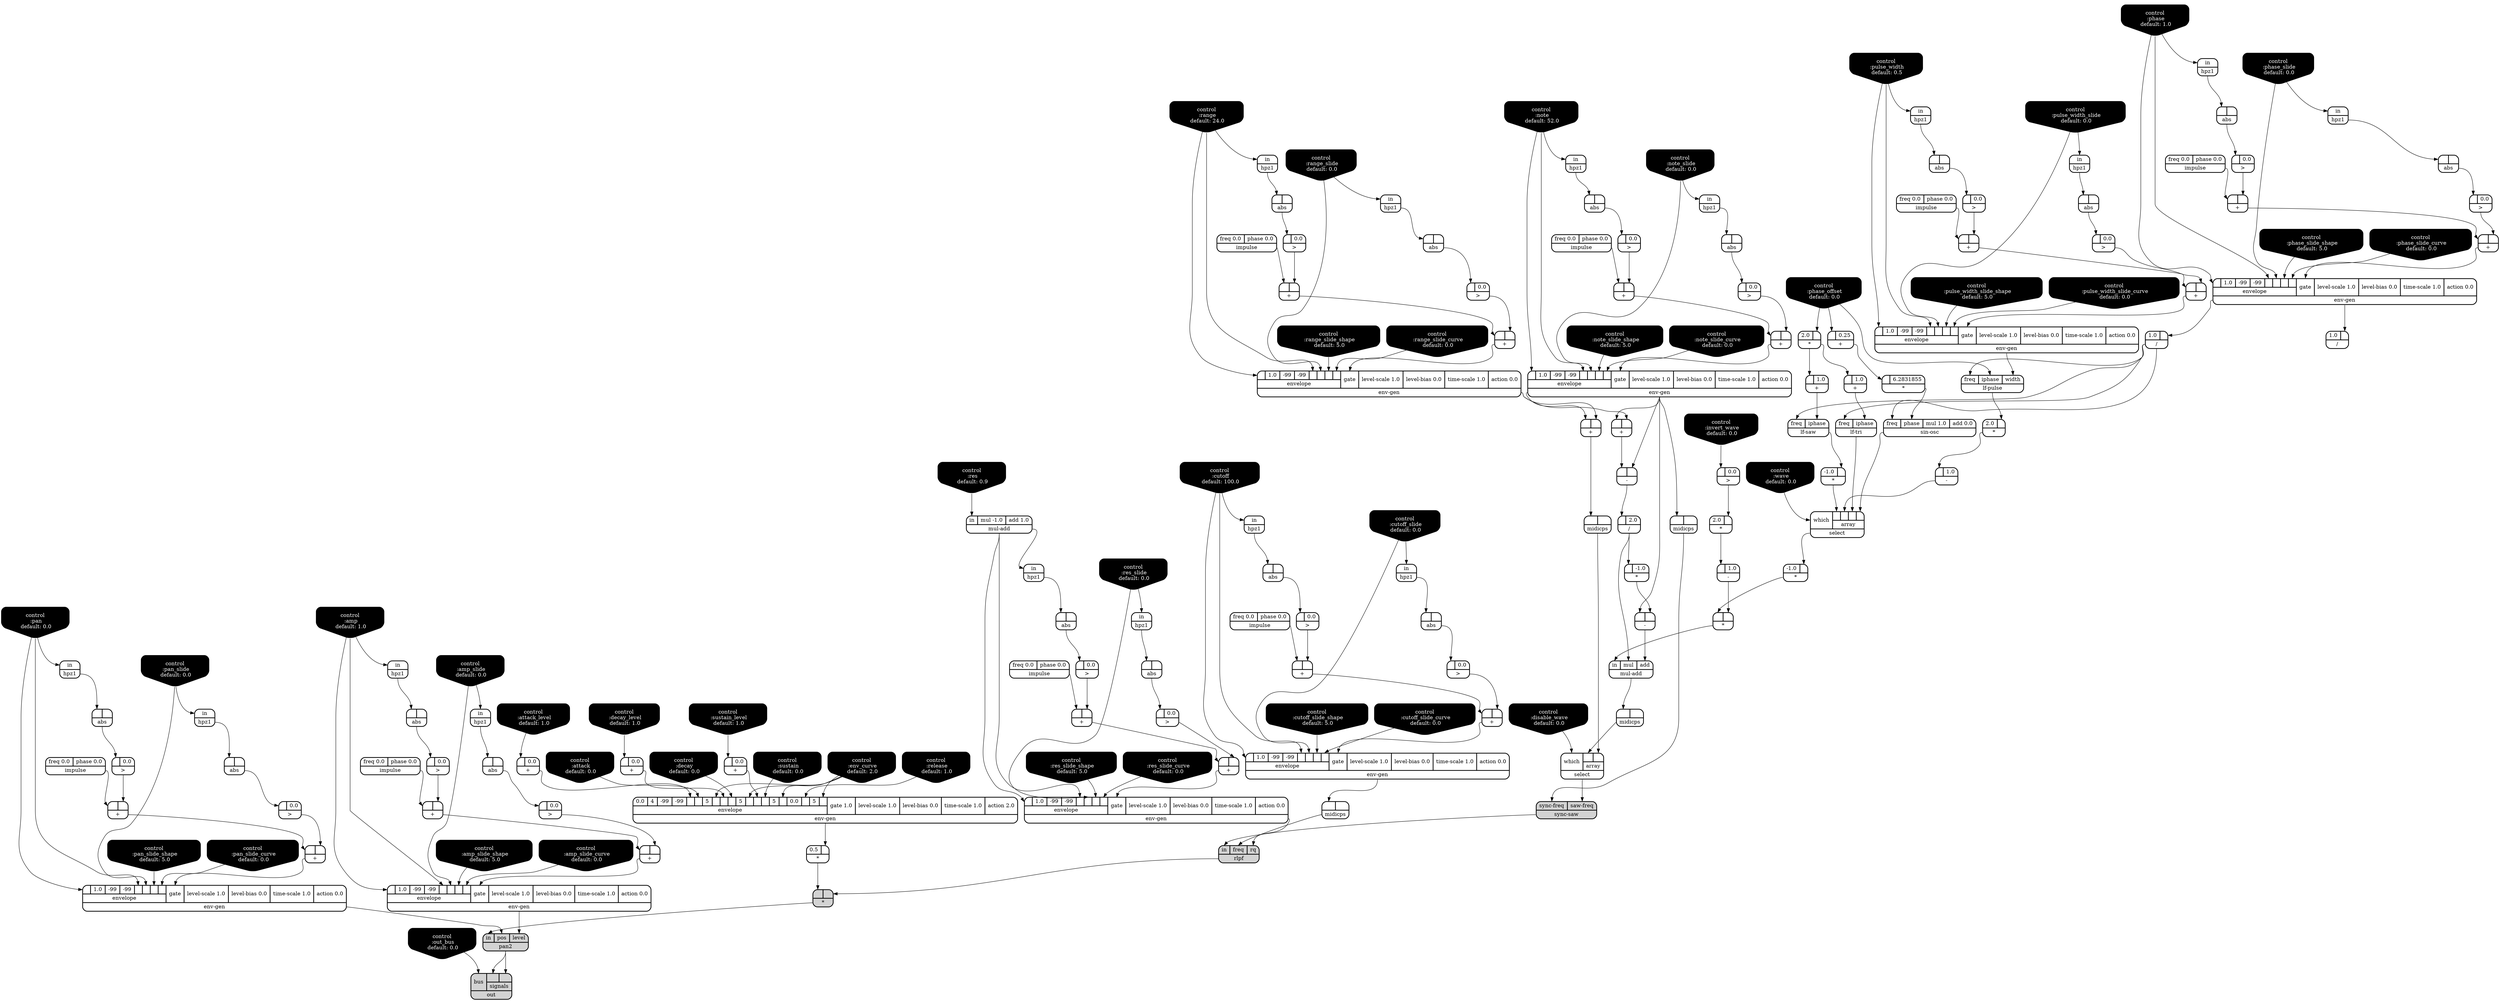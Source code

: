 digraph synthdef {
76 [label = "{{ <a> |<b> 6.2831855} |<__UG_NAME__>* }" style="bold, rounded" shape=record rankdir=LR];
79 [label = "{{ <a> 2.0|<b> } |<__UG_NAME__>* }" style="bold, rounded" shape=record rankdir=LR];
82 [label = "{{ <a> -1.0|<b> } |<__UG_NAME__>* }" style="bold, rounded" shape=record rankdir=LR];
83 [label = "{{ <a> 2.0|<b> } |<__UG_NAME__>* }" style="bold, rounded" shape=record rankdir=LR];
91 [label = "{{ <a> -1.0|<b> } |<__UG_NAME__>* }" style="bold, rounded" shape=record rankdir=LR];
92 [label = "{{ <a> 2.0|<b> } |<__UG_NAME__>* }" style="bold, rounded" shape=record rankdir=LR];
94 [label = "{{ <a> |<b> } |<__UG_NAME__>* }" style="bold, rounded" shape=record rankdir=LR];
124 [label = "{{ <a> 0.5|<b> } |<__UG_NAME__>* }" style="bold, rounded" shape=record rankdir=LR];
129 [label = "{{ <a> |<b> -1.0} |<__UG_NAME__>* }" style="bold, rounded" shape=record rankdir=LR];
153 [label = "{{ <a> |<b> } |<__UG_NAME__>* }" style="filled, bold, rounded"  shape=record rankdir=LR];
52 [label = "{{ <a> |<b> } |<__UG_NAME__>+ }" style="bold, rounded" shape=record rankdir=LR];
56 [label = "{{ <a> |<b> } |<__UG_NAME__>+ }" style="bold, rounded" shape=record rankdir=LR];
63 [label = "{{ <a> |<b> } |<__UG_NAME__>+ }" style="bold, rounded" shape=record rankdir=LR];
67 [label = "{{ <a> |<b> } |<__UG_NAME__>+ }" style="bold, rounded" shape=record rankdir=LR];
74 [label = "{{ <a> |<b> } |<__UG_NAME__>+ }" style="bold, rounded" shape=record rankdir=LR];
75 [label = "{{ <a> |<b> 0.25} |<__UG_NAME__>+ }" style="bold, rounded" shape=record rankdir=LR];
80 [label = "{{ <a> |<b> 1.0} |<__UG_NAME__>+ }" style="bold, rounded" shape=record rankdir=LR];
85 [label = "{{ <a> |<b> 1.0} |<__UG_NAME__>+ }" style="bold, rounded" shape=record rankdir=LR];
99 [label = "{{ <a> |<b> } |<__UG_NAME__>+ }" style="bold, rounded" shape=record rankdir=LR];
103 [label = "{{ <a> |<b> } |<__UG_NAME__>+ }" style="bold, rounded" shape=record rankdir=LR];
109 [label = "{{ <a> |<b> } |<__UG_NAME__>+ }" style="bold, rounded" shape=record rankdir=LR];
113 [label = "{{ <a> |<b> } |<__UG_NAME__>+ }" style="bold, rounded" shape=record rankdir=LR];
115 [label = "{{ <a> |<b> } |<__UG_NAME__>+ }" style="bold, rounded" shape=record rankdir=LR];
120 [label = "{{ <a> |<b> 0.0} |<__UG_NAME__>+ }" style="bold, rounded" shape=record rankdir=LR];
121 [label = "{{ <a> |<b> 0.0} |<__UG_NAME__>+ }" style="bold, rounded" shape=record rankdir=LR];
122 [label = "{{ <a> |<b> 0.0} |<__UG_NAME__>+ }" style="bold, rounded" shape=record rankdir=LR];
126 [label = "{{ <a> |<b> } |<__UG_NAME__>+ }" style="bold, rounded" shape=record rankdir=LR];
137 [label = "{{ <a> |<b> } |<__UG_NAME__>+ }" style="bold, rounded" shape=record rankdir=LR];
141 [label = "{{ <a> |<b> } |<__UG_NAME__>+ }" style="bold, rounded" shape=record rankdir=LR];
149 [label = "{{ <a> |<b> } |<__UG_NAME__>+ }" style="bold, rounded" shape=record rankdir=LR];
150 [label = "{{ <a> |<b> } |<__UG_NAME__>+ }" style="bold, rounded" shape=record rankdir=LR];
155 [label = "{{ <a> |<b> } |<__UG_NAME__>+ }" style="bold, rounded" shape=record rankdir=LR];
159 [label = "{{ <a> |<b> } |<__UG_NAME__>+ }" style="bold, rounded" shape=record rankdir=LR];
163 [label = "{{ <a> |<b> } |<__UG_NAME__>+ }" style="bold, rounded" shape=record rankdir=LR];
84 [label = "{{ <a> |<b> 1.0} |<__UG_NAME__>- }" style="bold, rounded" shape=record rankdir=LR];
93 [label = "{{ <a> |<b> 1.0} |<__UG_NAME__>- }" style="bold, rounded" shape=record rankdir=LR];
127 [label = "{{ <a> |<b> } |<__UG_NAME__>- }" style="bold, rounded" shape=record rankdir=LR];
130 [label = "{{ <a> |<b> } |<__UG_NAME__>- }" style="bold, rounded" shape=record rankdir=LR];
58 [label = "{{ <a> 1.0|<b> } |<__UG_NAME__>/ }" style="bold, rounded" shape=record rankdir=LR];
128 [label = "{{ <a> |<b> 2.0} |<__UG_NAME__>/ }" style="bold, rounded" shape=record rankdir=LR];
167 [label = "{{ <a> 1.0|<b> } |<__UG_NAME__>/ }" style="bold, rounded" shape=record rankdir=LR];
47 [label = "{{ <a> |<b> 0.0} |<__UG_NAME__>\> }" style="bold, rounded" shape=record rankdir=LR];
51 [label = "{{ <a> |<b> 0.0} |<__UG_NAME__>\> }" style="bold, rounded" shape=record rankdir=LR];
55 [label = "{{ <a> |<b> 0.0} |<__UG_NAME__>\> }" style="bold, rounded" shape=record rankdir=LR];
62 [label = "{{ <a> |<b> 0.0} |<__UG_NAME__>\> }" style="bold, rounded" shape=record rankdir=LR];
66 [label = "{{ <a> |<b> 0.0} |<__UG_NAME__>\> }" style="bold, rounded" shape=record rankdir=LR];
73 [label = "{{ <a> |<b> 0.0} |<__UG_NAME__>\> }" style="bold, rounded" shape=record rankdir=LR];
78 [label = "{{ <a> |<b> 0.0} |<__UG_NAME__>\> }" style="bold, rounded" shape=record rankdir=LR];
90 [label = "{{ <a> |<b> 0.0} |<__UG_NAME__>\> }" style="bold, rounded" shape=record rankdir=LR];
98 [label = "{{ <a> |<b> 0.0} |<__UG_NAME__>\> }" style="bold, rounded" shape=record rankdir=LR];
102 [label = "{{ <a> |<b> 0.0} |<__UG_NAME__>\> }" style="bold, rounded" shape=record rankdir=LR];
108 [label = "{{ <a> |<b> 0.0} |<__UG_NAME__>\> }" style="bold, rounded" shape=record rankdir=LR];
112 [label = "{{ <a> |<b> 0.0} |<__UG_NAME__>\> }" style="bold, rounded" shape=record rankdir=LR];
136 [label = "{{ <a> |<b> 0.0} |<__UG_NAME__>\> }" style="bold, rounded" shape=record rankdir=LR];
140 [label = "{{ <a> |<b> 0.0} |<__UG_NAME__>\> }" style="bold, rounded" shape=record rankdir=LR];
148 [label = "{{ <a> |<b> 0.0} |<__UG_NAME__>\> }" style="bold, rounded" shape=record rankdir=LR];
158 [label = "{{ <a> |<b> 0.0} |<__UG_NAME__>\> }" style="bold, rounded" shape=record rankdir=LR];
162 [label = "{{ <a> |<b> 0.0} |<__UG_NAME__>\> }" style="bold, rounded" shape=record rankdir=LR];
46 [label = "{{ <a> |<b> } |<__UG_NAME__>abs }" style="bold, rounded" shape=record rankdir=LR];
50 [label = "{{ <a> |<b> } |<__UG_NAME__>abs }" style="bold, rounded" shape=record rankdir=LR];
54 [label = "{{ <a> |<b> } |<__UG_NAME__>abs }" style="bold, rounded" shape=record rankdir=LR];
61 [label = "{{ <a> |<b> } |<__UG_NAME__>abs }" style="bold, rounded" shape=record rankdir=LR];
65 [label = "{{ <a> |<b> } |<__UG_NAME__>abs }" style="bold, rounded" shape=record rankdir=LR];
72 [label = "{{ <a> |<b> } |<__UG_NAME__>abs }" style="bold, rounded" shape=record rankdir=LR];
89 [label = "{{ <a> |<b> } |<__UG_NAME__>abs }" style="bold, rounded" shape=record rankdir=LR];
97 [label = "{{ <a> |<b> } |<__UG_NAME__>abs }" style="bold, rounded" shape=record rankdir=LR];
101 [label = "{{ <a> |<b> } |<__UG_NAME__>abs }" style="bold, rounded" shape=record rankdir=LR];
107 [label = "{{ <a> |<b> } |<__UG_NAME__>abs }" style="bold, rounded" shape=record rankdir=LR];
111 [label = "{{ <a> |<b> } |<__UG_NAME__>abs }" style="bold, rounded" shape=record rankdir=LR];
118 [label = "{{ <a> |<b> } |<__UG_NAME__>abs }" style="bold, rounded" shape=record rankdir=LR];
139 [label = "{{ <a> |<b> } |<__UG_NAME__>abs }" style="bold, rounded" shape=record rankdir=LR];
147 [label = "{{ <a> |<b> } |<__UG_NAME__>abs }" style="bold, rounded" shape=record rankdir=LR];
157 [label = "{{ <a> |<b> } |<__UG_NAME__>abs }" style="bold, rounded" shape=record rankdir=LR];
161 [label = "{{ <a> |<b> } |<__UG_NAME__>abs }" style="bold, rounded" shape=record rankdir=LR];
0 [label = "control
 :note
 default: 52.0" shape=invhouse style="rounded, filled, bold" fillcolor=black fontcolor=white ]; 
1 [label = "control
 :note_slide
 default: 0.0" shape=invhouse style="rounded, filled, bold" fillcolor=black fontcolor=white ]; 
2 [label = "control
 :note_slide_shape
 default: 5.0" shape=invhouse style="rounded, filled, bold" fillcolor=black fontcolor=white ]; 
3 [label = "control
 :note_slide_curve
 default: 0.0" shape=invhouse style="rounded, filled, bold" fillcolor=black fontcolor=white ]; 
4 [label = "control
 :amp
 default: 1.0" shape=invhouse style="rounded, filled, bold" fillcolor=black fontcolor=white ]; 
5 [label = "control
 :amp_slide
 default: 0.0" shape=invhouse style="rounded, filled, bold" fillcolor=black fontcolor=white ]; 
6 [label = "control
 :amp_slide_shape
 default: 5.0" shape=invhouse style="rounded, filled, bold" fillcolor=black fontcolor=white ]; 
7 [label = "control
 :amp_slide_curve
 default: 0.0" shape=invhouse style="rounded, filled, bold" fillcolor=black fontcolor=white ]; 
8 [label = "control
 :pan
 default: 0.0" shape=invhouse style="rounded, filled, bold" fillcolor=black fontcolor=white ]; 
9 [label = "control
 :pan_slide
 default: 0.0" shape=invhouse style="rounded, filled, bold" fillcolor=black fontcolor=white ]; 
10 [label = "control
 :pan_slide_shape
 default: 5.0" shape=invhouse style="rounded, filled, bold" fillcolor=black fontcolor=white ]; 
11 [label = "control
 :pan_slide_curve
 default: 0.0" shape=invhouse style="rounded, filled, bold" fillcolor=black fontcolor=white ]; 
12 [label = "control
 :attack
 default: 0.0" shape=invhouse style="rounded, filled, bold" fillcolor=black fontcolor=white ]; 
13 [label = "control
 :decay
 default: 0.0" shape=invhouse style="rounded, filled, bold" fillcolor=black fontcolor=white ]; 
14 [label = "control
 :sustain
 default: 0.0" shape=invhouse style="rounded, filled, bold" fillcolor=black fontcolor=white ]; 
15 [label = "control
 :release
 default: 1.0" shape=invhouse style="rounded, filled, bold" fillcolor=black fontcolor=white ]; 
16 [label = "control
 :attack_level
 default: 1.0" shape=invhouse style="rounded, filled, bold" fillcolor=black fontcolor=white ]; 
17 [label = "control
 :decay_level
 default: 1.0" shape=invhouse style="rounded, filled, bold" fillcolor=black fontcolor=white ]; 
18 [label = "control
 :sustain_level
 default: 1.0" shape=invhouse style="rounded, filled, bold" fillcolor=black fontcolor=white ]; 
19 [label = "control
 :env_curve
 default: 2.0" shape=invhouse style="rounded, filled, bold" fillcolor=black fontcolor=white ]; 
20 [label = "control
 :cutoff
 default: 100.0" shape=invhouse style="rounded, filled, bold" fillcolor=black fontcolor=white ]; 
21 [label = "control
 :cutoff_slide
 default: 0.0" shape=invhouse style="rounded, filled, bold" fillcolor=black fontcolor=white ]; 
22 [label = "control
 :cutoff_slide_shape
 default: 5.0" shape=invhouse style="rounded, filled, bold" fillcolor=black fontcolor=white ]; 
23 [label = "control
 :cutoff_slide_curve
 default: 0.0" shape=invhouse style="rounded, filled, bold" fillcolor=black fontcolor=white ]; 
24 [label = "control
 :res
 default: 0.9" shape=invhouse style="rounded, filled, bold" fillcolor=black fontcolor=white ]; 
25 [label = "control
 :res_slide
 default: 0.0" shape=invhouse style="rounded, filled, bold" fillcolor=black fontcolor=white ]; 
26 [label = "control
 :res_slide_shape
 default: 5.0" shape=invhouse style="rounded, filled, bold" fillcolor=black fontcolor=white ]; 
27 [label = "control
 :res_slide_curve
 default: 0.0" shape=invhouse style="rounded, filled, bold" fillcolor=black fontcolor=white ]; 
28 [label = "control
 :phase
 default: 1.0" shape=invhouse style="rounded, filled, bold" fillcolor=black fontcolor=white ]; 
29 [label = "control
 :phase_slide
 default: 0.0" shape=invhouse style="rounded, filled, bold" fillcolor=black fontcolor=white ]; 
30 [label = "control
 :phase_slide_shape
 default: 5.0" shape=invhouse style="rounded, filled, bold" fillcolor=black fontcolor=white ]; 
31 [label = "control
 :phase_slide_curve
 default: 0.0" shape=invhouse style="rounded, filled, bold" fillcolor=black fontcolor=white ]; 
32 [label = "control
 :phase_offset
 default: 0.0" shape=invhouse style="rounded, filled, bold" fillcolor=black fontcolor=white ]; 
33 [label = "control
 :wave
 default: 0.0" shape=invhouse style="rounded, filled, bold" fillcolor=black fontcolor=white ]; 
34 [label = "control
 :disable_wave
 default: 0.0" shape=invhouse style="rounded, filled, bold" fillcolor=black fontcolor=white ]; 
35 [label = "control
 :invert_wave
 default: 0.0" shape=invhouse style="rounded, filled, bold" fillcolor=black fontcolor=white ]; 
36 [label = "control
 :pulse_width
 default: 0.5" shape=invhouse style="rounded, filled, bold" fillcolor=black fontcolor=white ]; 
37 [label = "control
 :pulse_width_slide
 default: 0.0" shape=invhouse style="rounded, filled, bold" fillcolor=black fontcolor=white ]; 
38 [label = "control
 :pulse_width_slide_shape
 default: 5.0" shape=invhouse style="rounded, filled, bold" fillcolor=black fontcolor=white ]; 
39 [label = "control
 :pulse_width_slide_curve
 default: 0.0" shape=invhouse style="rounded, filled, bold" fillcolor=black fontcolor=white ]; 
40 [label = "control
 :range
 default: 24.0" shape=invhouse style="rounded, filled, bold" fillcolor=black fontcolor=white ]; 
41 [label = "control
 :range_slide
 default: 0.0" shape=invhouse style="rounded, filled, bold" fillcolor=black fontcolor=white ]; 
42 [label = "control
 :range_slide_shape
 default: 5.0" shape=invhouse style="rounded, filled, bold" fillcolor=black fontcolor=white ]; 
43 [label = "control
 :range_slide_curve
 default: 0.0" shape=invhouse style="rounded, filled, bold" fillcolor=black fontcolor=white ]; 
44 [label = "control
 :out_bus
 default: 0.0" shape=invhouse style="rounded, filled, bold" fillcolor=black fontcolor=white ]; 
57 [label = "{{ {{<envelope___control___0>|1.0|-99|-99|<envelope___control___4>|<envelope___control___5>|<envelope___control___6>|<envelope___control___7>}|envelope}|<gate> gate|<level____scale> level-scale 1.0|<level____bias> level-bias 0.0|<time____scale> time-scale 1.0|<action> action 0.0} |<__UG_NAME__>env-gen }" style="bold, rounded" shape=record rankdir=LR];
68 [label = "{{ {{<envelope___control___0>|1.0|-99|-99|<envelope___control___4>|<envelope___control___5>|<envelope___control___6>|<envelope___control___7>}|envelope}|<gate> gate|<level____scale> level-scale 1.0|<level____bias> level-bias 0.0|<time____scale> time-scale 1.0|<action> action 0.0} |<__UG_NAME__>env-gen }" style="bold, rounded" shape=record rankdir=LR];
104 [label = "{{ {{<envelope___control___0>|1.0|-99|-99|<envelope___control___4>|<envelope___control___5>|<envelope___control___6>|<envelope___control___7>}|envelope}|<gate> gate|<level____scale> level-scale 1.0|<level____bias> level-bias 0.0|<time____scale> time-scale 1.0|<action> action 0.0} |<__UG_NAME__>env-gen }" style="bold, rounded" shape=record rankdir=LR];
114 [label = "{{ {{<envelope___control___0>|1.0|-99|-99|<envelope___control___4>|<envelope___control___5>|<envelope___control___6>|<envelope___control___7>}|envelope}|<gate> gate|<level____scale> level-scale 1.0|<level____bias> level-bias 0.0|<time____scale> time-scale 1.0|<action> action 0.0} |<__UG_NAME__>env-gen }" style="bold, rounded" shape=record rankdir=LR];
123 [label = "{{ {{0.0|4|-99|-99|<envelope___binary____op____u____gen___4>|<envelope___control___5>|5|<envelope___control___7>|<envelope___binary____op____u____gen___8>|<envelope___control___9>|5|<envelope___control___11>|<envelope___binary____op____u____gen___12>|<envelope___control___13>|5|<envelope___control___15>|0.0|<envelope___control___17>|5|<envelope___control___19>}|envelope}|<gate> gate 1.0|<level____scale> level-scale 1.0|<level____bias> level-bias 0.0|<time____scale> time-scale 1.0|<action> action 2.0} |<__UG_NAME__>env-gen }" style="bold, rounded" shape=record rankdir=LR];
142 [label = "{{ {{<envelope___control___0>|1.0|-99|-99|<envelope___control___4>|<envelope___control___5>|<envelope___control___6>|<envelope___control___7>}|envelope}|<gate> gate|<level____scale> level-scale 1.0|<level____bias> level-bias 0.0|<time____scale> time-scale 1.0|<action> action 0.0} |<__UG_NAME__>env-gen }" style="bold, rounded" shape=record rankdir=LR];
151 [label = "{{ {{<envelope___mul____add___0>|1.0|-99|-99|<envelope___mul____add___4>|<envelope___control___5>|<envelope___control___6>|<envelope___control___7>}|envelope}|<gate> gate|<level____scale> level-scale 1.0|<level____bias> level-bias 0.0|<time____scale> time-scale 1.0|<action> action 0.0} |<__UG_NAME__>env-gen }" style="bold, rounded" shape=record rankdir=LR];
160 [label = "{{ {{<envelope___control___0>|1.0|-99|-99|<envelope___control___4>|<envelope___control___5>|<envelope___control___6>|<envelope___control___7>}|envelope}|<gate> gate|<level____scale> level-scale 1.0|<level____bias> level-bias 0.0|<time____scale> time-scale 1.0|<action> action 0.0} |<__UG_NAME__>env-gen }" style="bold, rounded" shape=record rankdir=LR];
164 [label = "{{ {{<envelope___control___0>|1.0|-99|-99|<envelope___control___4>|<envelope___control___5>|<envelope___control___6>|<envelope___control___7>}|envelope}|<gate> gate|<level____scale> level-scale 1.0|<level____bias> level-bias 0.0|<time____scale> time-scale 1.0|<action> action 0.0} |<__UG_NAME__>env-gen }" style="bold, rounded" shape=record rankdir=LR];
45 [label = "{{ <in> in} |<__UG_NAME__>hpz1 }" style="bold, rounded" shape=record rankdir=LR];
49 [label = "{{ <in> in} |<__UG_NAME__>hpz1 }" style="bold, rounded" shape=record rankdir=LR];
53 [label = "{{ <in> in} |<__UG_NAME__>hpz1 }" style="bold, rounded" shape=record rankdir=LR];
60 [label = "{{ <in> in} |<__UG_NAME__>hpz1 }" style="bold, rounded" shape=record rankdir=LR];
64 [label = "{{ <in> in} |<__UG_NAME__>hpz1 }" style="bold, rounded" shape=record rankdir=LR];
71 [label = "{{ <in> in} |<__UG_NAME__>hpz1 }" style="bold, rounded" shape=record rankdir=LR];
88 [label = "{{ <in> in} |<__UG_NAME__>hpz1 }" style="bold, rounded" shape=record rankdir=LR];
96 [label = "{{ <in> in} |<__UG_NAME__>hpz1 }" style="bold, rounded" shape=record rankdir=LR];
100 [label = "{{ <in> in} |<__UG_NAME__>hpz1 }" style="bold, rounded" shape=record rankdir=LR];
106 [label = "{{ <in> in} |<__UG_NAME__>hpz1 }" style="bold, rounded" shape=record rankdir=LR];
110 [label = "{{ <in> in} |<__UG_NAME__>hpz1 }" style="bold, rounded" shape=record rankdir=LR];
117 [label = "{{ <in> in} |<__UG_NAME__>hpz1 }" style="bold, rounded" shape=record rankdir=LR];
119 [label = "{{ <in> in} |<__UG_NAME__>hpz1 }" style="bold, rounded" shape=record rankdir=LR];
138 [label = "{{ <in> in} |<__UG_NAME__>hpz1 }" style="bold, rounded" shape=record rankdir=LR];
146 [label = "{{ <in> in} |<__UG_NAME__>hpz1 }" style="bold, rounded" shape=record rankdir=LR];
156 [label = "{{ <in> in} |<__UG_NAME__>hpz1 }" style="bold, rounded" shape=record rankdir=LR];
48 [label = "{{ <freq> freq 0.0|<phase> phase 0.0} |<__UG_NAME__>impulse }" style="bold, rounded" shape=record rankdir=LR];
59 [label = "{{ <freq> freq 0.0|<phase> phase 0.0} |<__UG_NAME__>impulse }" style="bold, rounded" shape=record rankdir=LR];
70 [label = "{{ <freq> freq 0.0|<phase> phase 0.0} |<__UG_NAME__>impulse }" style="bold, rounded" shape=record rankdir=LR];
95 [label = "{{ <freq> freq 0.0|<phase> phase 0.0} |<__UG_NAME__>impulse }" style="bold, rounded" shape=record rankdir=LR];
105 [label = "{{ <freq> freq 0.0|<phase> phase 0.0} |<__UG_NAME__>impulse }" style="bold, rounded" shape=record rankdir=LR];
135 [label = "{{ <freq> freq 0.0|<phase> phase 0.0} |<__UG_NAME__>impulse }" style="bold, rounded" shape=record rankdir=LR];
144 [label = "{{ <freq> freq 0.0|<phase> phase 0.0} |<__UG_NAME__>impulse }" style="bold, rounded" shape=record rankdir=LR];
154 [label = "{{ <freq> freq 0.0|<phase> phase 0.0} |<__UG_NAME__>impulse }" style="bold, rounded" shape=record rankdir=LR];
69 [label = "{{ <freq> freq|<iphase> iphase|<width> width} |<__UG_NAME__>lf-pulse }" style="bold, rounded" shape=record rankdir=LR];
81 [label = "{{ <freq> freq|<iphase> iphase} |<__UG_NAME__>lf-saw }" style="bold, rounded" shape=record rankdir=LR];
86 [label = "{{ <freq> freq|<iphase> iphase} |<__UG_NAME__>lf-tri }" style="bold, rounded" shape=record rankdir=LR];
116 [label = "{{ <a> |<b> } |<__UG_NAME__>midicps }" style="bold, rounded" shape=record rankdir=LR];
125 [label = "{{ <a> |<b> } |<__UG_NAME__>midicps }" style="bold, rounded" shape=record rankdir=LR];
132 [label = "{{ <a> |<b> } |<__UG_NAME__>midicps }" style="bold, rounded" shape=record rankdir=LR];
143 [label = "{{ <a> |<b> } |<__UG_NAME__>midicps }" style="bold, rounded" shape=record rankdir=LR];
131 [label = "{{ <in> in|<mul> mul|<add> add} |<__UG_NAME__>mul-add }" style="bold, rounded" shape=record rankdir=LR];
145 [label = "{{ <in> in|<mul> mul -1.0|<add> add 1.0} |<__UG_NAME__>mul-add }" style="bold, rounded" shape=record rankdir=LR];
166 [label = "{{ <bus> bus|{{<signals___pan2___0>|<signals___pan2___1>}|signals}} |<__UG_NAME__>out }" style="filled, bold, rounded"  shape=record rankdir=LR];
165 [label = "{{ <in> in|<pos> pos|<level> level} |<__UG_NAME__>pan2 }" style="filled, bold, rounded"  shape=record rankdir=LR];
152 [label = "{{ <in> in|<freq> freq|<rq> rq} |<__UG_NAME__>rlpf }" style="filled, bold, rounded"  shape=record rankdir=LR];
87 [label = "{{ <which> which|{{<array___binary____op____u____gen___0>|<array___binary____op____u____gen___1>|<array___lf____tri___2>|<array___sin____osc___3>}|array}} |<__UG_NAME__>select }" style="bold, rounded" shape=record rankdir=LR];
133 [label = "{{ <which> which|{{<array___unary____op____u____gen___0>|<array___unary____op____u____gen___1>}|array}} |<__UG_NAME__>select }" style="bold, rounded" shape=record rankdir=LR];
77 [label = "{{ <freq> freq|<phase> phase|<mul> mul 1.0|<add> add 0.0} |<__UG_NAME__>sin-osc }" style="bold, rounded" shape=record rankdir=LR];
134 [label = "{{ <sync____freq> sync-freq|<saw____freq> saw-freq} |<__UG_NAME__>sync-saw }" style="filled, bold, rounded"  shape=record rankdir=LR];

75:__UG_NAME__ -> 76:a ;
32:__UG_NAME__ -> 79:b ;
81:__UG_NAME__ -> 82:b ;
69:__UG_NAME__ -> 83:b ;
87:__UG_NAME__ -> 91:b ;
78:__UG_NAME__ -> 92:b ;
93:__UG_NAME__ -> 94:b ;
91:__UG_NAME__ -> 94:a ;
123:__UG_NAME__ -> 124:b ;
128:__UG_NAME__ -> 129:a ;
152:__UG_NAME__ -> 153:b ;
124:__UG_NAME__ -> 153:a ;
51:__UG_NAME__ -> 52:b ;
48:__UG_NAME__ -> 52:a ;
55:__UG_NAME__ -> 56:b ;
52:__UG_NAME__ -> 56:a ;
62:__UG_NAME__ -> 63:b ;
59:__UG_NAME__ -> 63:a ;
66:__UG_NAME__ -> 67:b ;
63:__UG_NAME__ -> 67:a ;
73:__UG_NAME__ -> 74:b ;
70:__UG_NAME__ -> 74:a ;
32:__UG_NAME__ -> 75:a ;
79:__UG_NAME__ -> 80:a ;
79:__UG_NAME__ -> 85:a ;
98:__UG_NAME__ -> 99:b ;
95:__UG_NAME__ -> 99:a ;
102:__UG_NAME__ -> 103:b ;
99:__UG_NAME__ -> 103:a ;
108:__UG_NAME__ -> 109:b ;
105:__UG_NAME__ -> 109:a ;
112:__UG_NAME__ -> 113:b ;
109:__UG_NAME__ -> 113:a ;
114:__UG_NAME__ -> 115:b ;
104:__UG_NAME__ -> 115:a ;
16:__UG_NAME__ -> 120:a ;
17:__UG_NAME__ -> 121:a ;
18:__UG_NAME__ -> 122:a ;
114:__UG_NAME__ -> 126:b ;
104:__UG_NAME__ -> 126:a ;
136:__UG_NAME__ -> 137:b ;
135:__UG_NAME__ -> 137:a ;
140:__UG_NAME__ -> 141:b ;
137:__UG_NAME__ -> 141:a ;
148:__UG_NAME__ -> 149:b ;
144:__UG_NAME__ -> 149:a ;
47:__UG_NAME__ -> 150:b ;
149:__UG_NAME__ -> 150:a ;
90:__UG_NAME__ -> 155:b ;
154:__UG_NAME__ -> 155:a ;
158:__UG_NAME__ -> 159:b ;
155:__UG_NAME__ -> 159:a ;
162:__UG_NAME__ -> 163:b ;
74:__UG_NAME__ -> 163:a ;
83:__UG_NAME__ -> 84:a ;
92:__UG_NAME__ -> 93:a ;
104:__UG_NAME__ -> 127:b ;
126:__UG_NAME__ -> 127:a ;
129:__UG_NAME__ -> 130:b ;
104:__UG_NAME__ -> 130:a ;
57:__UG_NAME__ -> 58:b ;
127:__UG_NAME__ -> 128:a ;
57:__UG_NAME__ -> 167:b ;
46:__UG_NAME__ -> 47:a ;
50:__UG_NAME__ -> 51:a ;
54:__UG_NAME__ -> 55:a ;
61:__UG_NAME__ -> 62:a ;
65:__UG_NAME__ -> 66:a ;
72:__UG_NAME__ -> 73:a ;
35:__UG_NAME__ -> 78:a ;
89:__UG_NAME__ -> 90:a ;
97:__UG_NAME__ -> 98:a ;
101:__UG_NAME__ -> 102:a ;
107:__UG_NAME__ -> 108:a ;
111:__UG_NAME__ -> 112:a ;
118:__UG_NAME__ -> 136:a ;
139:__UG_NAME__ -> 140:a ;
147:__UG_NAME__ -> 148:a ;
157:__UG_NAME__ -> 158:a ;
161:__UG_NAME__ -> 162:a ;
45:__UG_NAME__ -> 46:a ;
49:__UG_NAME__ -> 50:a ;
53:__UG_NAME__ -> 54:a ;
60:__UG_NAME__ -> 61:a ;
64:__UG_NAME__ -> 65:a ;
71:__UG_NAME__ -> 72:a ;
88:__UG_NAME__ -> 89:a ;
96:__UG_NAME__ -> 97:a ;
100:__UG_NAME__ -> 101:a ;
106:__UG_NAME__ -> 107:a ;
110:__UG_NAME__ -> 111:a ;
117:__UG_NAME__ -> 118:a ;
138:__UG_NAME__ -> 139:a ;
146:__UG_NAME__ -> 147:a ;
156:__UG_NAME__ -> 157:a ;
119:__UG_NAME__ -> 161:a ;
56:__UG_NAME__ -> 57:gate ;
28:__UG_NAME__ -> 57:envelope___control___0 ;
28:__UG_NAME__ -> 57:envelope___control___4 ;
29:__UG_NAME__ -> 57:envelope___control___5 ;
30:__UG_NAME__ -> 57:envelope___control___6 ;
31:__UG_NAME__ -> 57:envelope___control___7 ;
67:__UG_NAME__ -> 68:gate ;
36:__UG_NAME__ -> 68:envelope___control___0 ;
36:__UG_NAME__ -> 68:envelope___control___4 ;
37:__UG_NAME__ -> 68:envelope___control___5 ;
38:__UG_NAME__ -> 68:envelope___control___6 ;
39:__UG_NAME__ -> 68:envelope___control___7 ;
103:__UG_NAME__ -> 104:gate ;
0:__UG_NAME__ -> 104:envelope___control___0 ;
0:__UG_NAME__ -> 104:envelope___control___4 ;
1:__UG_NAME__ -> 104:envelope___control___5 ;
2:__UG_NAME__ -> 104:envelope___control___6 ;
3:__UG_NAME__ -> 104:envelope___control___7 ;
113:__UG_NAME__ -> 114:gate ;
40:__UG_NAME__ -> 114:envelope___control___0 ;
40:__UG_NAME__ -> 114:envelope___control___4 ;
41:__UG_NAME__ -> 114:envelope___control___5 ;
42:__UG_NAME__ -> 114:envelope___control___6 ;
43:__UG_NAME__ -> 114:envelope___control___7 ;
120:__UG_NAME__ -> 123:envelope___binary____op____u____gen___4 ;
12:__UG_NAME__ -> 123:envelope___control___5 ;
19:__UG_NAME__ -> 123:envelope___control___7 ;
121:__UG_NAME__ -> 123:envelope___binary____op____u____gen___8 ;
13:__UG_NAME__ -> 123:envelope___control___9 ;
19:__UG_NAME__ -> 123:envelope___control___11 ;
122:__UG_NAME__ -> 123:envelope___binary____op____u____gen___12 ;
14:__UG_NAME__ -> 123:envelope___control___13 ;
19:__UG_NAME__ -> 123:envelope___control___15 ;
15:__UG_NAME__ -> 123:envelope___control___17 ;
19:__UG_NAME__ -> 123:envelope___control___19 ;
141:__UG_NAME__ -> 142:gate ;
20:__UG_NAME__ -> 142:envelope___control___0 ;
20:__UG_NAME__ -> 142:envelope___control___4 ;
21:__UG_NAME__ -> 142:envelope___control___5 ;
22:__UG_NAME__ -> 142:envelope___control___6 ;
23:__UG_NAME__ -> 142:envelope___control___7 ;
150:__UG_NAME__ -> 151:gate ;
145:__UG_NAME__ -> 151:envelope___mul____add___0 ;
145:__UG_NAME__ -> 151:envelope___mul____add___4 ;
25:__UG_NAME__ -> 151:envelope___control___5 ;
26:__UG_NAME__ -> 151:envelope___control___6 ;
27:__UG_NAME__ -> 151:envelope___control___7 ;
159:__UG_NAME__ -> 160:gate ;
8:__UG_NAME__ -> 160:envelope___control___0 ;
8:__UG_NAME__ -> 160:envelope___control___4 ;
9:__UG_NAME__ -> 160:envelope___control___5 ;
10:__UG_NAME__ -> 160:envelope___control___6 ;
11:__UG_NAME__ -> 160:envelope___control___7 ;
163:__UG_NAME__ -> 164:gate ;
4:__UG_NAME__ -> 164:envelope___control___0 ;
4:__UG_NAME__ -> 164:envelope___control___4 ;
5:__UG_NAME__ -> 164:envelope___control___5 ;
6:__UG_NAME__ -> 164:envelope___control___6 ;
7:__UG_NAME__ -> 164:envelope___control___7 ;
25:__UG_NAME__ -> 45:in ;
28:__UG_NAME__ -> 49:in ;
29:__UG_NAME__ -> 53:in ;
36:__UG_NAME__ -> 60:in ;
37:__UG_NAME__ -> 64:in ;
4:__UG_NAME__ -> 71:in ;
8:__UG_NAME__ -> 88:in ;
0:__UG_NAME__ -> 96:in ;
1:__UG_NAME__ -> 100:in ;
40:__UG_NAME__ -> 106:in ;
41:__UG_NAME__ -> 110:in ;
20:__UG_NAME__ -> 117:in ;
5:__UG_NAME__ -> 119:in ;
21:__UG_NAME__ -> 138:in ;
145:__UG_NAME__ -> 146:in ;
9:__UG_NAME__ -> 156:in ;
68:__UG_NAME__ -> 69:width ;
32:__UG_NAME__ -> 69:iphase ;
58:__UG_NAME__ -> 69:freq ;
80:__UG_NAME__ -> 81:iphase ;
58:__UG_NAME__ -> 81:freq ;
85:__UG_NAME__ -> 86:iphase ;
58:__UG_NAME__ -> 86:freq ;
115:__UG_NAME__ -> 116:a ;
104:__UG_NAME__ -> 125:a ;
131:__UG_NAME__ -> 132:a ;
142:__UG_NAME__ -> 143:a ;
130:__UG_NAME__ -> 131:add ;
128:__UG_NAME__ -> 131:mul ;
94:__UG_NAME__ -> 131:in ;
24:__UG_NAME__ -> 145:in ;
165:__UG_NAME__ -> 166:signals___pan2___0 ;
165:__UG_NAME__ -> 166:signals___pan2___1 ;
44:__UG_NAME__ -> 166:bus ;
164:__UG_NAME__ -> 165:level ;
160:__UG_NAME__ -> 165:pos ;
153:__UG_NAME__ -> 165:in ;
151:__UG_NAME__ -> 152:rq ;
143:__UG_NAME__ -> 152:freq ;
134:__UG_NAME__ -> 152:in ;
82:__UG_NAME__ -> 87:array___binary____op____u____gen___0 ;
84:__UG_NAME__ -> 87:array___binary____op____u____gen___1 ;
86:__UG_NAME__ -> 87:array___lf____tri___2 ;
77:__UG_NAME__ -> 87:array___sin____osc___3 ;
33:__UG_NAME__ -> 87:which ;
132:__UG_NAME__ -> 133:array___unary____op____u____gen___0 ;
116:__UG_NAME__ -> 133:array___unary____op____u____gen___1 ;
34:__UG_NAME__ -> 133:which ;
76:__UG_NAME__ -> 77:phase ;
58:__UG_NAME__ -> 77:freq ;
133:__UG_NAME__ -> 134:saw____freq ;
125:__UG_NAME__ -> 134:sync____freq ;

}
